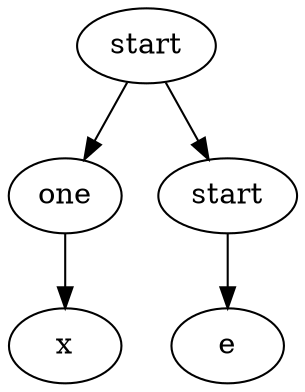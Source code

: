 digraph Tree {
	e2 [label="e"]
	b1 [label="one"]
	b2 [label="start"]
	a [label="start"]
	a -> b1
	a -> b2
	d [label="x"]
	b1 -> d
	b2 -> e2
}